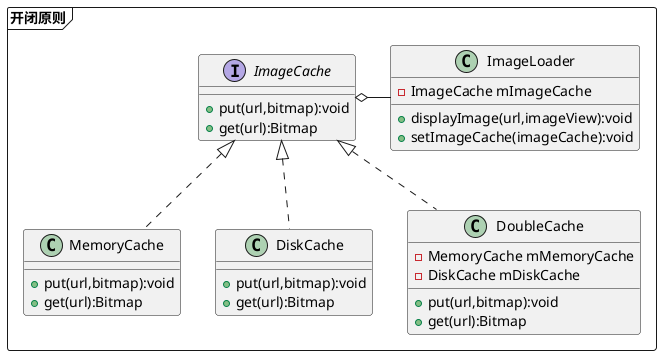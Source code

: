 @startuml
package 开闭原则 <<Frame>> {
'图片加载工具类
class ImageLoader{
 -ImageCache mImageCache

 +displayImage(url,imageView):void
 +setImageCache(imageCache):void
}
'抽象接口
interface ImageCache{
    + put(url,bitmap):void
    + get(url):Bitmap
}
'内存缓存的实现类
class MemoryCache implements ImageCache {
 + put(url,bitmap):void
 + get(url):Bitmap
}
'sd缓存的实现类
class DiskCache implements ImageCache{
 + put(url,bitmap):void
 + get(url):Bitmap
}
'双缓存的实现类
class DoubleCache implements ImageCache{
 - MemoryCache mMemoryCache
 - DiskCache mDiskCache
 + put(url,bitmap):void
 + get(url):Bitmap
}
'聚合
ImageCache o-  ImageLoader

}
@enduml